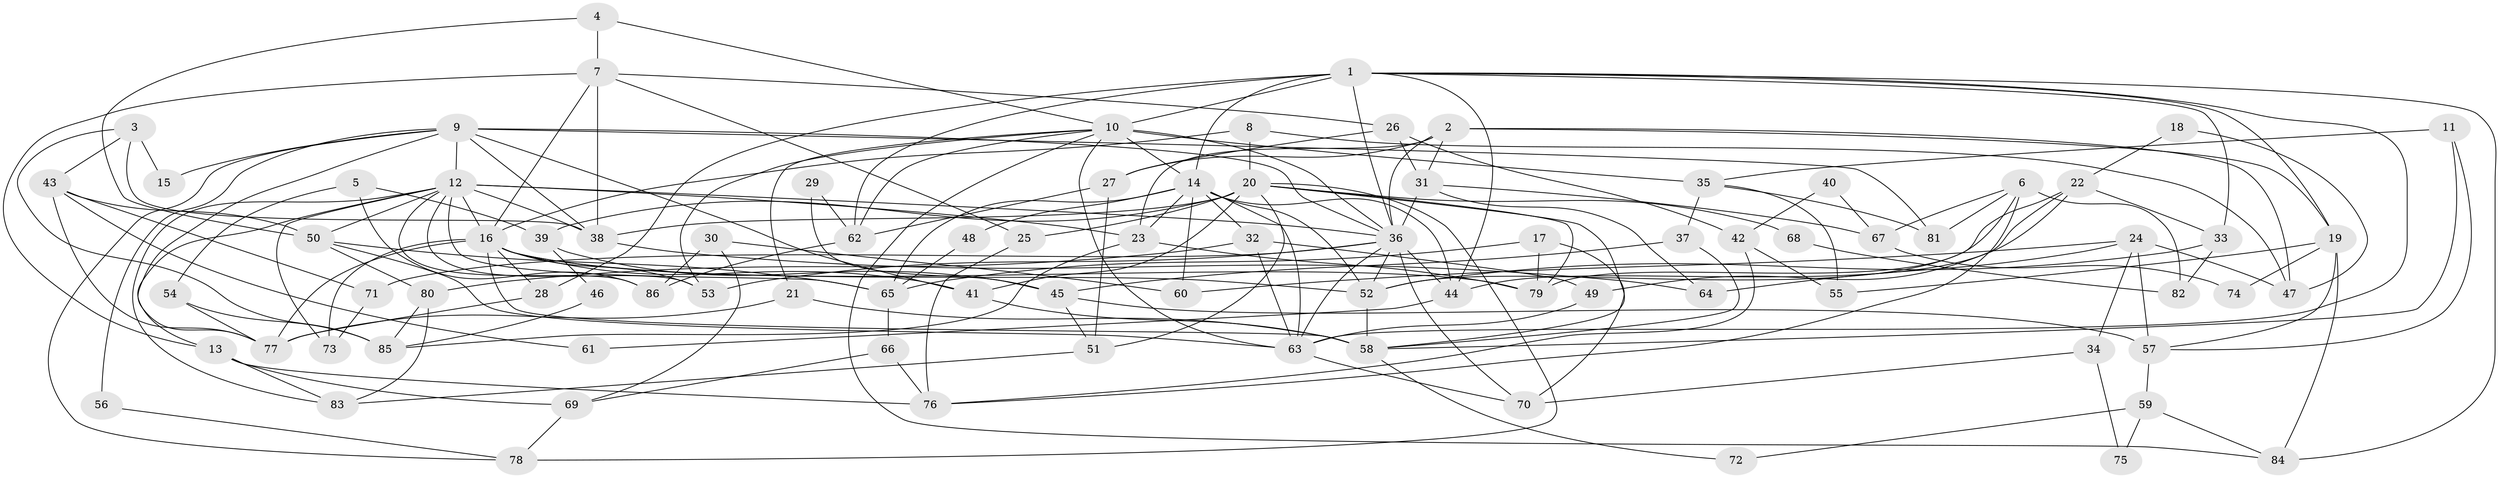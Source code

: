 // original degree distribution, {3: 0.22131147540983606, 6: 0.08196721311475409, 4: 0.36065573770491804, 5: 0.1885245901639344, 2: 0.12295081967213115, 8: 0.01639344262295082, 10: 0.00819672131147541}
// Generated by graph-tools (version 1.1) at 2025/51/03/04/25 22:51:22]
// undirected, 86 vertices, 195 edges
graph export_dot {
  node [color=gray90,style=filled];
  1;
  2;
  3;
  4;
  5;
  6;
  7;
  8;
  9;
  10;
  11;
  12;
  13;
  14;
  15;
  16;
  17;
  18;
  19;
  20;
  21;
  22;
  23;
  24;
  25;
  26;
  27;
  28;
  29;
  30;
  31;
  32;
  33;
  34;
  35;
  36;
  37;
  38;
  39;
  40;
  41;
  42;
  43;
  44;
  45;
  46;
  47;
  48;
  49;
  50;
  51;
  52;
  53;
  54;
  55;
  56;
  57;
  58;
  59;
  60;
  61;
  62;
  63;
  64;
  65;
  66;
  67;
  68;
  69;
  70;
  71;
  72;
  73;
  74;
  75;
  76;
  77;
  78;
  79;
  80;
  81;
  82;
  83;
  84;
  85;
  86;
  1 -- 10 [weight=1.0];
  1 -- 14 [weight=1.0];
  1 -- 19 [weight=1.0];
  1 -- 28 [weight=1.0];
  1 -- 33 [weight=1.0];
  1 -- 36 [weight=2.0];
  1 -- 44 [weight=1.0];
  1 -- 62 [weight=1.0];
  1 -- 63 [weight=1.0];
  1 -- 84 [weight=1.0];
  2 -- 19 [weight=1.0];
  2 -- 23 [weight=1.0];
  2 -- 27 [weight=1.0];
  2 -- 31 [weight=1.0];
  2 -- 36 [weight=1.0];
  2 -- 47 [weight=1.0];
  3 -- 15 [weight=1.0];
  3 -- 38 [weight=1.0];
  3 -- 43 [weight=1.0];
  3 -- 85 [weight=1.0];
  4 -- 7 [weight=1.0];
  4 -- 10 [weight=1.0];
  4 -- 50 [weight=1.0];
  5 -- 39 [weight=1.0];
  5 -- 54 [weight=1.0];
  5 -- 86 [weight=1.0];
  6 -- 67 [weight=1.0];
  6 -- 76 [weight=1.0];
  6 -- 79 [weight=1.0];
  6 -- 81 [weight=1.0];
  6 -- 82 [weight=1.0];
  7 -- 13 [weight=1.0];
  7 -- 16 [weight=1.0];
  7 -- 25 [weight=1.0];
  7 -- 26 [weight=1.0];
  7 -- 38 [weight=1.0];
  8 -- 16 [weight=1.0];
  8 -- 20 [weight=1.0];
  8 -- 47 [weight=1.0];
  9 -- 12 [weight=1.0];
  9 -- 15 [weight=1.0];
  9 -- 36 [weight=1.0];
  9 -- 38 [weight=1.0];
  9 -- 41 [weight=1.0];
  9 -- 56 [weight=1.0];
  9 -- 77 [weight=1.0];
  9 -- 78 [weight=1.0];
  9 -- 81 [weight=2.0];
  10 -- 14 [weight=1.0];
  10 -- 21 [weight=1.0];
  10 -- 35 [weight=2.0];
  10 -- 36 [weight=2.0];
  10 -- 53 [weight=1.0];
  10 -- 62 [weight=1.0];
  10 -- 63 [weight=1.0];
  10 -- 84 [weight=1.0];
  11 -- 35 [weight=1.0];
  11 -- 57 [weight=1.0];
  11 -- 58 [weight=1.0];
  12 -- 13 [weight=1.0];
  12 -- 16 [weight=2.0];
  12 -- 23 [weight=1.0];
  12 -- 36 [weight=2.0];
  12 -- 38 [weight=1.0];
  12 -- 50 [weight=1.0];
  12 -- 53 [weight=1.0];
  12 -- 65 [weight=1.0];
  12 -- 73 [weight=1.0];
  12 -- 83 [weight=1.0];
  12 -- 86 [weight=1.0];
  13 -- 69 [weight=1.0];
  13 -- 76 [weight=1.0];
  13 -- 83 [weight=1.0];
  14 -- 23 [weight=1.0];
  14 -- 32 [weight=1.0];
  14 -- 44 [weight=1.0];
  14 -- 48 [weight=1.0];
  14 -- 52 [weight=1.0];
  14 -- 60 [weight=1.0];
  14 -- 63 [weight=2.0];
  14 -- 65 [weight=1.0];
  16 -- 28 [weight=1.0];
  16 -- 41 [weight=1.0];
  16 -- 52 [weight=1.0];
  16 -- 53 [weight=1.0];
  16 -- 58 [weight=1.0];
  16 -- 73 [weight=1.0];
  16 -- 77 [weight=1.0];
  16 -- 79 [weight=1.0];
  17 -- 65 [weight=1.0];
  17 -- 70 [weight=1.0];
  17 -- 79 [weight=1.0];
  18 -- 22 [weight=1.0];
  18 -- 47 [weight=1.0];
  19 -- 55 [weight=1.0];
  19 -- 57 [weight=1.0];
  19 -- 74 [weight=1.0];
  19 -- 84 [weight=1.0];
  20 -- 25 [weight=1.0];
  20 -- 38 [weight=1.0];
  20 -- 39 [weight=1.0];
  20 -- 41 [weight=1.0];
  20 -- 51 [weight=1.0];
  20 -- 58 [weight=1.0];
  20 -- 68 [weight=1.0];
  20 -- 78 [weight=1.0];
  20 -- 79 [weight=1.0];
  21 -- 58 [weight=1.0];
  21 -- 77 [weight=1.0];
  22 -- 33 [weight=1.0];
  22 -- 44 [weight=1.0];
  22 -- 49 [weight=1.0];
  22 -- 52 [weight=1.0];
  23 -- 79 [weight=1.0];
  23 -- 85 [weight=1.0];
  24 -- 34 [weight=1.0];
  24 -- 47 [weight=1.0];
  24 -- 57 [weight=1.0];
  24 -- 60 [weight=1.0];
  24 -- 64 [weight=1.0];
  25 -- 76 [weight=1.0];
  26 -- 27 [weight=1.0];
  26 -- 31 [weight=1.0];
  26 -- 42 [weight=1.0];
  27 -- 51 [weight=1.0];
  27 -- 62 [weight=1.0];
  28 -- 77 [weight=1.0];
  29 -- 45 [weight=1.0];
  29 -- 62 [weight=1.0];
  30 -- 60 [weight=1.0];
  30 -- 69 [weight=1.0];
  30 -- 86 [weight=1.0];
  31 -- 36 [weight=3.0];
  31 -- 64 [weight=1.0];
  31 -- 67 [weight=1.0];
  32 -- 49 [weight=1.0];
  32 -- 63 [weight=1.0];
  32 -- 80 [weight=1.0];
  33 -- 52 [weight=1.0];
  33 -- 82 [weight=1.0];
  34 -- 70 [weight=1.0];
  34 -- 75 [weight=1.0];
  35 -- 37 [weight=1.0];
  35 -- 55 [weight=1.0];
  35 -- 81 [weight=1.0];
  36 -- 44 [weight=1.0];
  36 -- 52 [weight=1.0];
  36 -- 53 [weight=1.0];
  36 -- 63 [weight=1.0];
  36 -- 70 [weight=1.0];
  36 -- 71 [weight=1.0];
  37 -- 45 [weight=1.0];
  37 -- 58 [weight=1.0];
  38 -- 64 [weight=1.0];
  39 -- 45 [weight=1.0];
  39 -- 46 [weight=1.0];
  40 -- 42 [weight=1.0];
  40 -- 67 [weight=1.0];
  41 -- 58 [weight=1.0];
  42 -- 55 [weight=1.0];
  42 -- 76 [weight=1.0];
  43 -- 50 [weight=1.0];
  43 -- 61 [weight=1.0];
  43 -- 71 [weight=1.0];
  43 -- 77 [weight=1.0];
  44 -- 61 [weight=1.0];
  45 -- 51 [weight=1.0];
  45 -- 57 [weight=1.0];
  46 -- 85 [weight=1.0];
  48 -- 65 [weight=1.0];
  49 -- 63 [weight=1.0];
  50 -- 63 [weight=1.0];
  50 -- 65 [weight=1.0];
  50 -- 80 [weight=1.0];
  51 -- 83 [weight=1.0];
  52 -- 58 [weight=2.0];
  54 -- 77 [weight=1.0];
  54 -- 85 [weight=1.0];
  56 -- 78 [weight=1.0];
  57 -- 59 [weight=1.0];
  58 -- 72 [weight=1.0];
  59 -- 72 [weight=1.0];
  59 -- 75 [weight=1.0];
  59 -- 84 [weight=1.0];
  62 -- 86 [weight=1.0];
  63 -- 70 [weight=1.0];
  65 -- 66 [weight=1.0];
  66 -- 69 [weight=1.0];
  66 -- 76 [weight=1.0];
  67 -- 74 [weight=1.0];
  68 -- 82 [weight=1.0];
  69 -- 78 [weight=1.0];
  71 -- 73 [weight=1.0];
  80 -- 83 [weight=1.0];
  80 -- 85 [weight=1.0];
}
